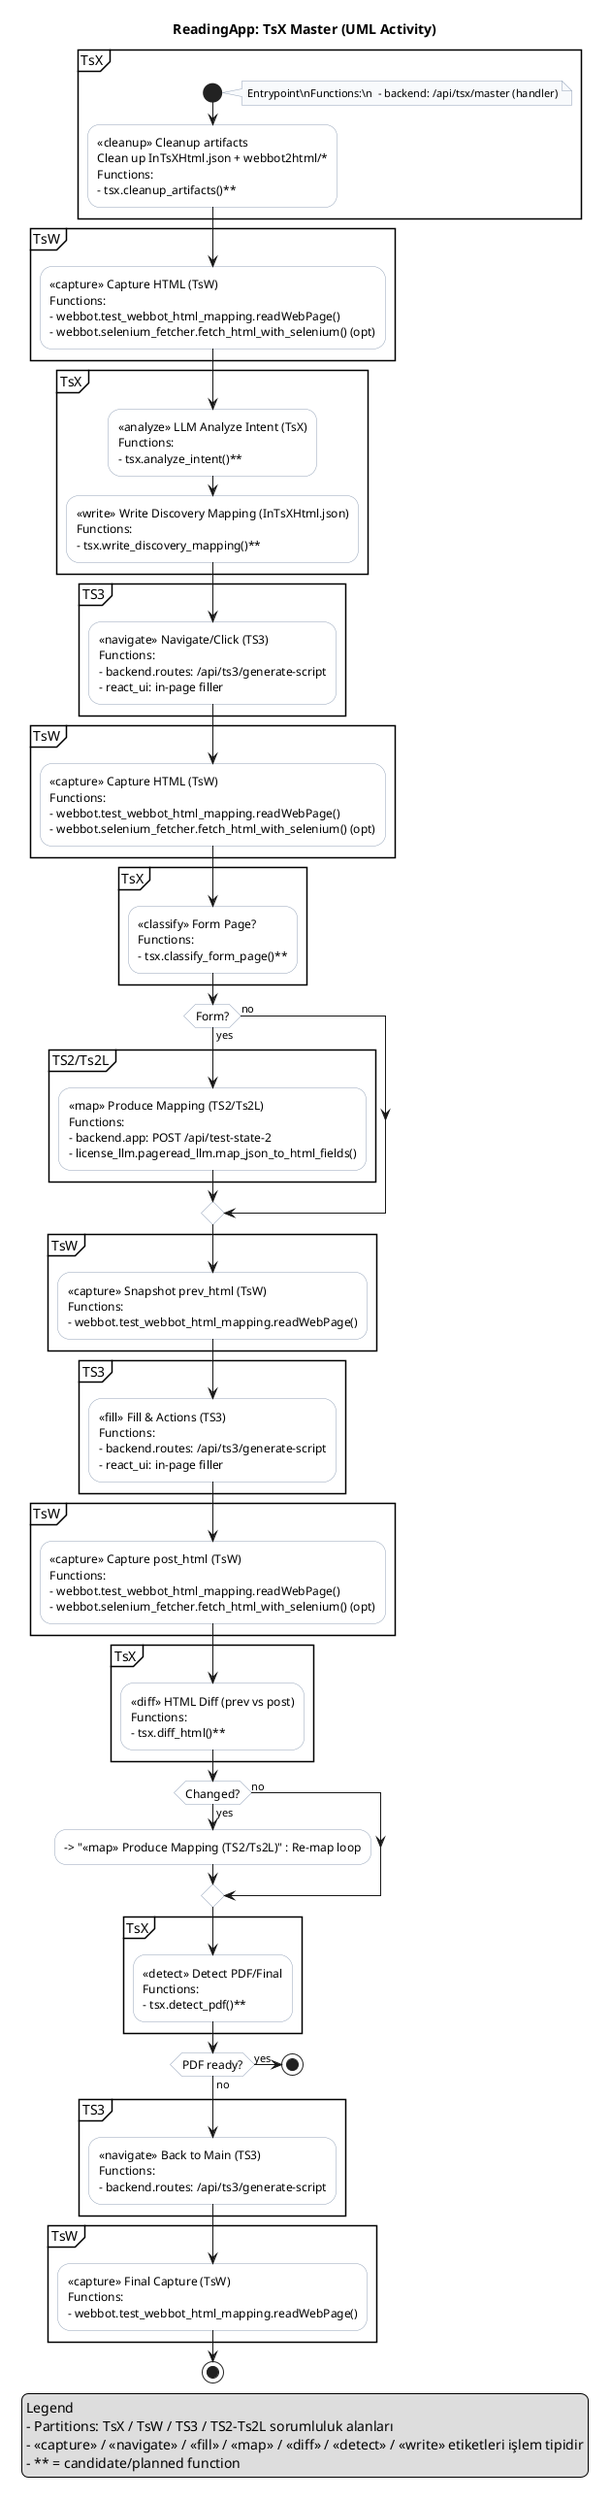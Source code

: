 @startuml
title ReadingApp: TsX Master (UML Activity)

skinparam defaultFontName "Segoe UI"
skinparam activity {
  BackgroundColor White
  BorderColor #94a3b8
  FontSize 12
}
skinparam note {
  BorderColor #94a3b8
  BackgroundColor #f8fafc
  FontSize 11
}

' Partitions represent responsibility areas
partition TsX {
  start
  note right
  Entrypoint\nFunctions:\n  - backend: /api/tsx/master (handler)
  end note
  :<<cleanup>> Cleanup artifacts\nClean up InTsXHtml.json + webbot2html/*\nFunctions:\n- tsx.cleanup_artifacts()**;
}

partition TsW {
  :<<capture>> Capture HTML (TsW)\nFunctions:\n- webbot.test_webbot_html_mapping.readWebPage()\n- webbot.selenium_fetcher.fetch_html_with_selenium() (opt);
}

partition TsX {
  :<<analyze>> LLM Analyze Intent (TsX)\nFunctions:\n- tsx.analyze_intent()**;
  :<<write>> Write Discovery Mapping (InTsXHtml.json)\nFunctions:\n- tsx.write_discovery_mapping()**;
}

partition TS3 {
  :<<navigate>> Navigate/Click (TS3)\nFunctions:\n- backend.routes: /api/ts3/generate-script\n- react_ui: in-page filler;
}

partition TsW {
  :<<capture>> Capture HTML (TsW)\nFunctions:\n- webbot.test_webbot_html_mapping.readWebPage()\n- webbot.selenium_fetcher.fetch_html_with_selenium() (opt);
}

partition TsX {
  :<<classify>> Form Page?\nFunctions:\n- tsx.classify_form_page()**;
}

if (Form?) then (yes)
  partition "TS2/Ts2L" {
    :<<map>> Produce Mapping (TS2/Ts2L)\nFunctions:\n- backend.app: POST /api/test-state-2\n- license_llm.pageread_llm.map_json_to_html_fields();
  }
else (no)
endif

partition TsW {
  :<<capture>> Snapshot prev_html (TsW)\nFunctions:\n- webbot.test_webbot_html_mapping.readWebPage();
}

partition TS3 {
  :<<fill>> Fill & Actions (TS3)\nFunctions:\n- backend.routes: /api/ts3/generate-script\n- react_ui: in-page filler;
}

partition TsW {
  :<<capture>> Capture post_html (TsW)\nFunctions:\n- webbot.test_webbot_html_mapping.readWebPage()\n- webbot.selenium_fetcher.fetch_html_with_selenium() (opt);
}

partition TsX {
  :<<diff>> HTML Diff (prev vs post)\nFunctions:\n- tsx.diff_html()**;
}

if (Changed?) then (yes)
  --> "<<map>> Produce Mapping (TS2/Ts2L)" : Re-map loop
else (no)
endif

partition TsX {
  :<<detect>> Detect PDF/Final\nFunctions:\n- tsx.detect_pdf()**;
}

if (PDF ready?) then (yes)
  stop
else (no)
  partition TS3 {
    :<<navigate>> Back to Main (TS3)\nFunctions:\n- backend.routes: /api/ts3/generate-script;
  }
  partition TsW {
    :<<capture>> Final Capture (TsW)\nFunctions:\n- webbot.test_webbot_html_mapping.readWebPage();
  }
  stop
endif

legend right
Legend
- Partitions: TsX / TsW / TS3 / TS2-Ts2L sorumluluk alanları
- <<capture>> / <<navigate>> / <<fill>> / <<map>> / <<diff>> / <<detect>> / <<write>> etiketleri işlem tipidir
- ** = candidate/planned function
endlegend

@enduml
